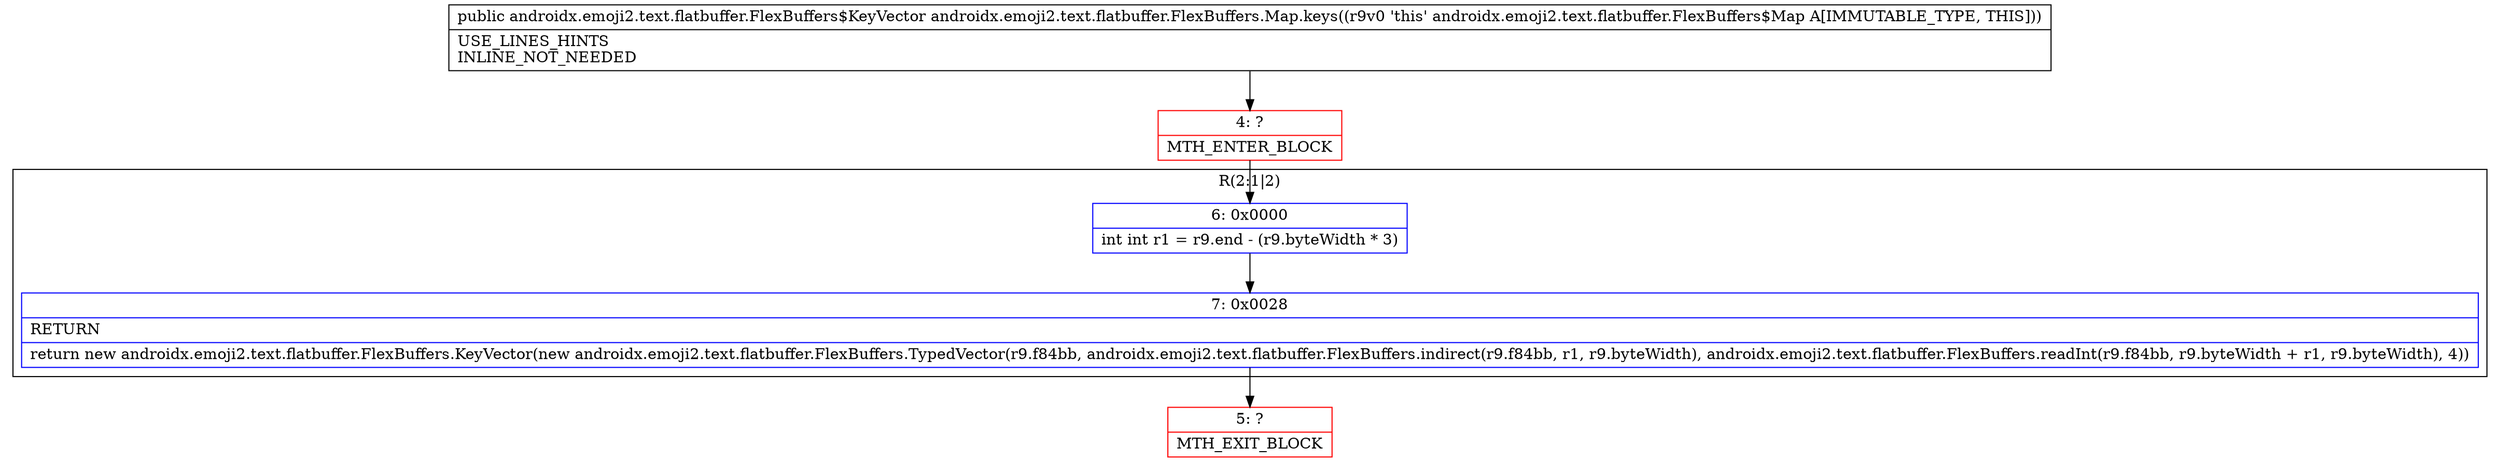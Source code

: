 digraph "CFG forandroidx.emoji2.text.flatbuffer.FlexBuffers.Map.keys()Landroidx\/emoji2\/text\/flatbuffer\/FlexBuffers$KeyVector;" {
subgraph cluster_Region_655611924 {
label = "R(2:1|2)";
node [shape=record,color=blue];
Node_6 [shape=record,label="{6\:\ 0x0000|int int r1 = r9.end \- (r9.byteWidth * 3)\l}"];
Node_7 [shape=record,label="{7\:\ 0x0028|RETURN\l|return new androidx.emoji2.text.flatbuffer.FlexBuffers.KeyVector(new androidx.emoji2.text.flatbuffer.FlexBuffers.TypedVector(r9.f84bb, androidx.emoji2.text.flatbuffer.FlexBuffers.indirect(r9.f84bb, r1, r9.byteWidth), androidx.emoji2.text.flatbuffer.FlexBuffers.readInt(r9.f84bb, r9.byteWidth + r1, r9.byteWidth), 4))\l}"];
}
Node_4 [shape=record,color=red,label="{4\:\ ?|MTH_ENTER_BLOCK\l}"];
Node_5 [shape=record,color=red,label="{5\:\ ?|MTH_EXIT_BLOCK\l}"];
MethodNode[shape=record,label="{public androidx.emoji2.text.flatbuffer.FlexBuffers$KeyVector androidx.emoji2.text.flatbuffer.FlexBuffers.Map.keys((r9v0 'this' androidx.emoji2.text.flatbuffer.FlexBuffers$Map A[IMMUTABLE_TYPE, THIS]))  | USE_LINES_HINTS\lINLINE_NOT_NEEDED\l}"];
MethodNode -> Node_4;Node_6 -> Node_7;
Node_7 -> Node_5;
Node_4 -> Node_6;
}

